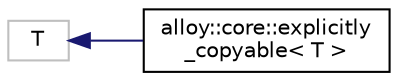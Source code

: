 digraph "Graphical Class Hierarchy"
{
  edge [fontname="Helvetica",fontsize="10",labelfontname="Helvetica",labelfontsize="10"];
  node [fontname="Helvetica",fontsize="10",shape=record];
  rankdir="LR";
  Node1 [label="T",height=0.2,width=0.4,color="grey75", fillcolor="white", style="filled"];
  Node1 -> Node2 [dir="back",color="midnightblue",fontsize="10",style="solid",fontname="Helvetica"];
  Node2 [label="alloy::core::explicitly\l_copyable\< T \>",height=0.2,width=0.4,color="black", fillcolor="white", style="filled",URL="$de/ddc/classalloy_1_1core_1_1explicitly__copyable.html",tooltip="A utility for making an underlying type only explicitly copyable. "];
}
